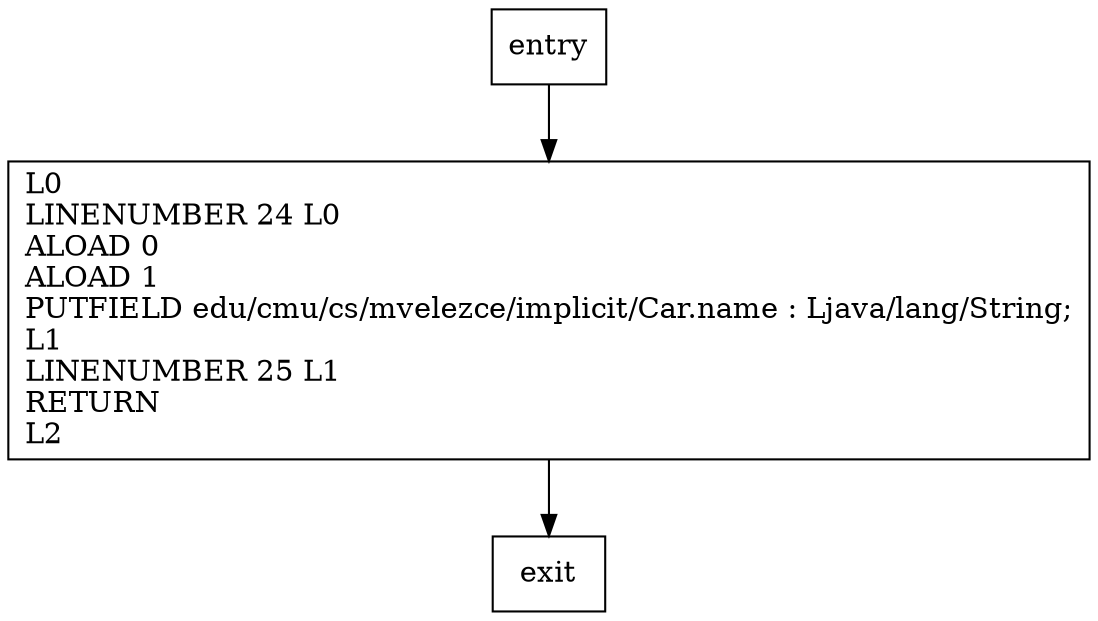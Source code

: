 digraph setName {
node [shape=record];
814094291 [label="L0\lLINENUMBER 24 L0\lALOAD 0\lALOAD 1\lPUTFIELD edu/cmu/cs/mvelezce/implicit/Car.name : Ljava/lang/String;\lL1\lLINENUMBER 25 L1\lRETURN\lL2\l"];
entry;
exit;
814094291 -> exit;
entry -> 814094291;
}
